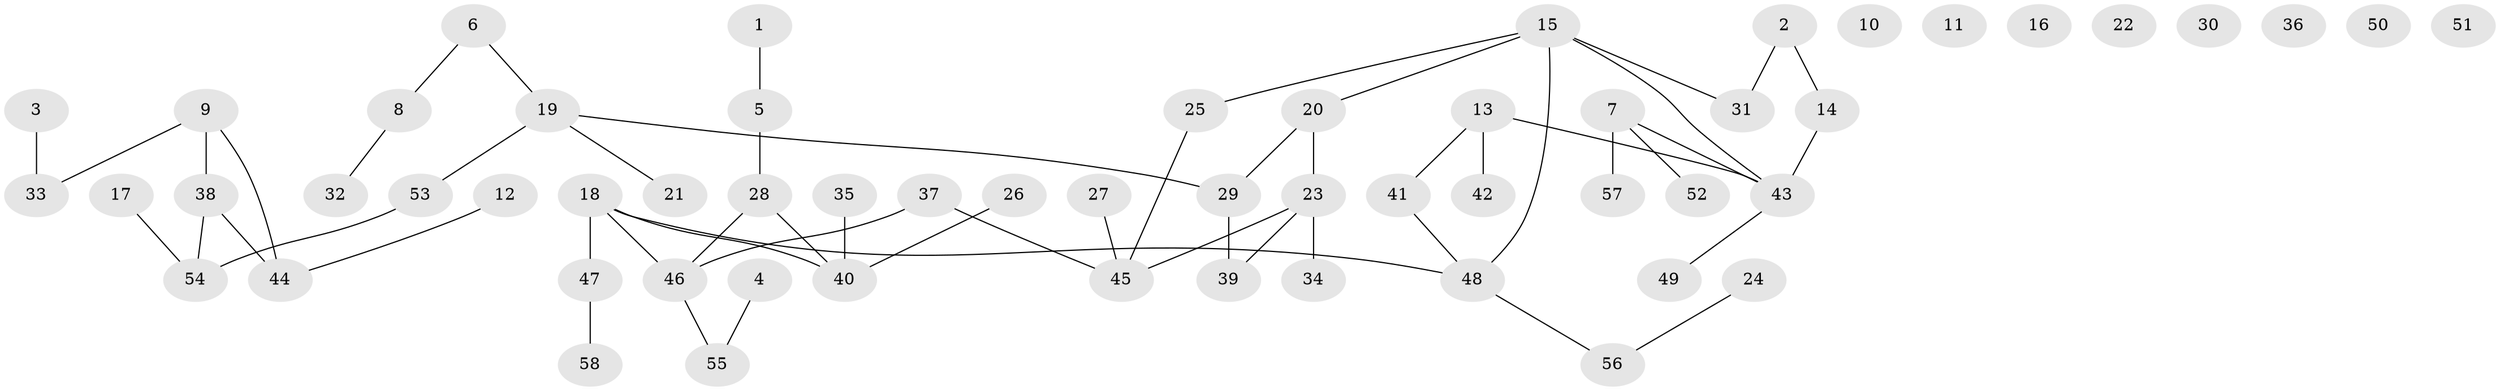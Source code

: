// coarse degree distribution, {1: 0.325, 2: 0.25, 0: 0.2, 6: 0.05, 4: 0.1, 5: 0.05, 3: 0.025}
// Generated by graph-tools (version 1.1) at 2025/41/03/06/25 10:41:20]
// undirected, 58 vertices, 56 edges
graph export_dot {
graph [start="1"]
  node [color=gray90,style=filled];
  1;
  2;
  3;
  4;
  5;
  6;
  7;
  8;
  9;
  10;
  11;
  12;
  13;
  14;
  15;
  16;
  17;
  18;
  19;
  20;
  21;
  22;
  23;
  24;
  25;
  26;
  27;
  28;
  29;
  30;
  31;
  32;
  33;
  34;
  35;
  36;
  37;
  38;
  39;
  40;
  41;
  42;
  43;
  44;
  45;
  46;
  47;
  48;
  49;
  50;
  51;
  52;
  53;
  54;
  55;
  56;
  57;
  58;
  1 -- 5;
  2 -- 14;
  2 -- 31;
  3 -- 33;
  4 -- 55;
  5 -- 28;
  6 -- 8;
  6 -- 19;
  7 -- 43;
  7 -- 52;
  7 -- 57;
  8 -- 32;
  9 -- 33;
  9 -- 38;
  9 -- 44;
  12 -- 44;
  13 -- 41;
  13 -- 42;
  13 -- 43;
  14 -- 43;
  15 -- 20;
  15 -- 25;
  15 -- 31;
  15 -- 43;
  15 -- 48;
  17 -- 54;
  18 -- 40;
  18 -- 46;
  18 -- 47;
  18 -- 48;
  19 -- 21;
  19 -- 29;
  19 -- 53;
  20 -- 23;
  20 -- 29;
  23 -- 34;
  23 -- 39;
  23 -- 45;
  24 -- 56;
  25 -- 45;
  26 -- 40;
  27 -- 45;
  28 -- 40;
  28 -- 46;
  29 -- 39;
  35 -- 40;
  37 -- 45;
  37 -- 46;
  38 -- 44;
  38 -- 54;
  41 -- 48;
  43 -- 49;
  46 -- 55;
  47 -- 58;
  48 -- 56;
  53 -- 54;
}
